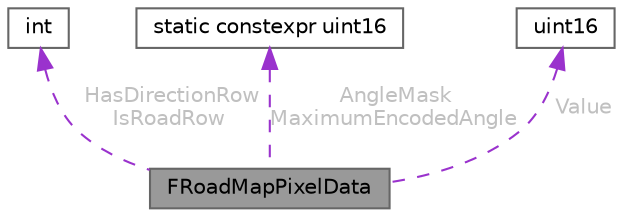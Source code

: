 digraph "FRoadMapPixelData"
{
 // INTERACTIVE_SVG=YES
 // LATEX_PDF_SIZE
  bgcolor="transparent";
  edge [fontname=Helvetica,fontsize=10,labelfontname=Helvetica,labelfontsize=10];
  node [fontname=Helvetica,fontsize=10,shape=box,height=0.2,width=0.4];
  Node1 [id="Node000001",label="FRoadMapPixelData",height=0.2,width=0.4,color="gray40", fillcolor="grey60", style="filled", fontcolor="black",tooltip="Data stored in a road map pixel. See URoadMap."];
  Node2 -> Node1 [id="edge1_Node000001_Node000002",dir="back",color="darkorchid3",style="dashed",tooltip=" ",label=" HasDirectionRow\nIsRoadRow",fontcolor="grey" ];
  Node2 [id="Node000002",label="int",height=0.2,width=0.4,color="gray40", fillcolor="white", style="filled",tooltip=" "];
  Node3 -> Node1 [id="edge2_Node000001_Node000003",dir="back",color="darkorchid3",style="dashed",tooltip=" ",label=" AngleMask\nMaximumEncodedAngle",fontcolor="grey" ];
  Node3 [id="Node000003",label="static constexpr uint16",height=0.2,width=0.4,color="gray40", fillcolor="white", style="filled",tooltip=" "];
  Node4 -> Node1 [id="edge3_Node000001_Node000004",dir="back",color="darkorchid3",style="dashed",tooltip=" ",label=" Value",fontcolor="grey" ];
  Node4 [id="Node000004",label="uint16",height=0.2,width=0.4,color="gray40", fillcolor="white", style="filled",tooltip=" "];
}
